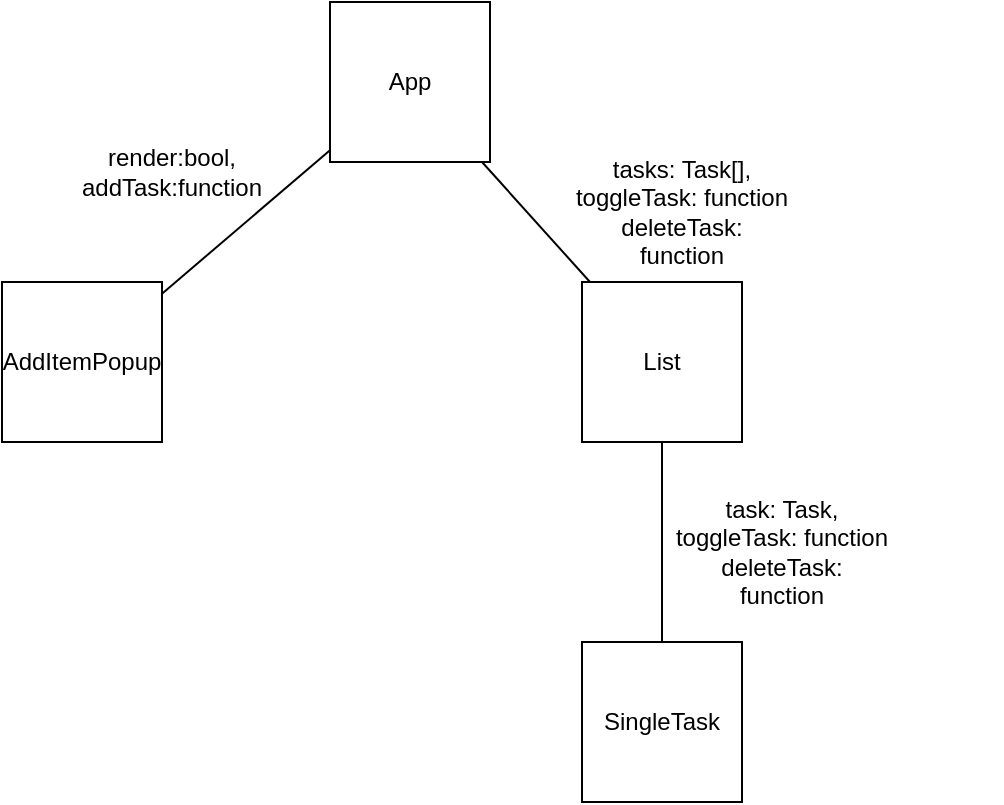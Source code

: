 <mxfile version="24.0.2" type="github">
  <diagram name="Strona-1" id="KzcGPtAOBDwFxc_ya4PI">
    <mxGraphModel dx="1050" dy="564" grid="1" gridSize="10" guides="1" tooltips="1" connect="1" arrows="1" fold="1" page="1" pageScale="1" pageWidth="827" pageHeight="1169" math="0" shadow="0">
      <root>
        <mxCell id="0" />
        <mxCell id="1" parent="0" />
        <mxCell id="gUT56NK3SuksapCavz_R-1" value="App" style="whiteSpace=wrap;html=1;aspect=fixed;" vertex="1" parent="1">
          <mxGeometry x="374" y="90" width="80" height="80" as="geometry" />
        </mxCell>
        <mxCell id="gUT56NK3SuksapCavz_R-2" value="" style="endArrow=none;html=1;rounded=0;" edge="1" parent="1" source="gUT56NK3SuksapCavz_R-1" target="gUT56NK3SuksapCavz_R-3">
          <mxGeometry width="50" height="50" relative="1" as="geometry">
            <mxPoint x="324" y="220" as="sourcePoint" />
            <mxPoint x="374" y="170" as="targetPoint" />
          </mxGeometry>
        </mxCell>
        <mxCell id="gUT56NK3SuksapCavz_R-3" value="AddItemPopup" style="whiteSpace=wrap;html=1;aspect=fixed;" vertex="1" parent="1">
          <mxGeometry x="210" y="230" width="80" height="80" as="geometry" />
        </mxCell>
        <mxCell id="gUT56NK3SuksapCavz_R-4" value="List" style="whiteSpace=wrap;html=1;aspect=fixed;" vertex="1" parent="1">
          <mxGeometry x="500" y="230" width="80" height="80" as="geometry" />
        </mxCell>
        <mxCell id="gUT56NK3SuksapCavz_R-5" value="" style="endArrow=none;html=1;rounded=0;" edge="1" parent="1" source="gUT56NK3SuksapCavz_R-4" target="gUT56NK3SuksapCavz_R-1">
          <mxGeometry width="50" height="50" relative="1" as="geometry">
            <mxPoint x="390" y="320" as="sourcePoint" />
            <mxPoint x="440" y="270" as="targetPoint" />
          </mxGeometry>
        </mxCell>
        <mxCell id="gUT56NK3SuksapCavz_R-6" value="" style="endArrow=none;html=1;rounded=0;entryX=0.5;entryY=1;entryDx=0;entryDy=0;exitX=0.5;exitY=0;exitDx=0;exitDy=0;" edge="1" parent="1" source="gUT56NK3SuksapCavz_R-7" target="gUT56NK3SuksapCavz_R-4">
          <mxGeometry width="50" height="50" relative="1" as="geometry">
            <mxPoint x="540" y="380" as="sourcePoint" />
            <mxPoint x="500" y="270" as="targetPoint" />
          </mxGeometry>
        </mxCell>
        <mxCell id="gUT56NK3SuksapCavz_R-7" value="SingleTask" style="whiteSpace=wrap;html=1;aspect=fixed;" vertex="1" parent="1">
          <mxGeometry x="500" y="410" width="80" height="80" as="geometry" />
        </mxCell>
        <mxCell id="gUT56NK3SuksapCavz_R-8" value="render:bool,&lt;div&gt;addTask:function&lt;/div&gt;" style="text;html=1;align=center;verticalAlign=middle;whiteSpace=wrap;rounded=0;" vertex="1" parent="1">
          <mxGeometry x="240" y="160" width="110" height="30" as="geometry" />
        </mxCell>
        <mxCell id="gUT56NK3SuksapCavz_R-9" value="tasks: Task[],&lt;div&gt;toggleTask: function&lt;/div&gt;&lt;div&gt;deleteTask:&lt;/div&gt;&lt;div&gt;function&lt;/div&gt;" style="text;html=1;align=center;verticalAlign=middle;whiteSpace=wrap;rounded=0;" vertex="1" parent="1">
          <mxGeometry x="440" y="140" width="220" height="110" as="geometry" />
        </mxCell>
        <mxCell id="gUT56NK3SuksapCavz_R-10" value="task: Task,&lt;div&gt;toggleTask: function&lt;/div&gt;&lt;div&gt;deleteTask:&lt;/div&gt;&lt;div&gt;function&lt;/div&gt;" style="text;html=1;align=center;verticalAlign=middle;whiteSpace=wrap;rounded=0;" vertex="1" parent="1">
          <mxGeometry x="490" y="310" width="220" height="110" as="geometry" />
        </mxCell>
      </root>
    </mxGraphModel>
  </diagram>
</mxfile>
